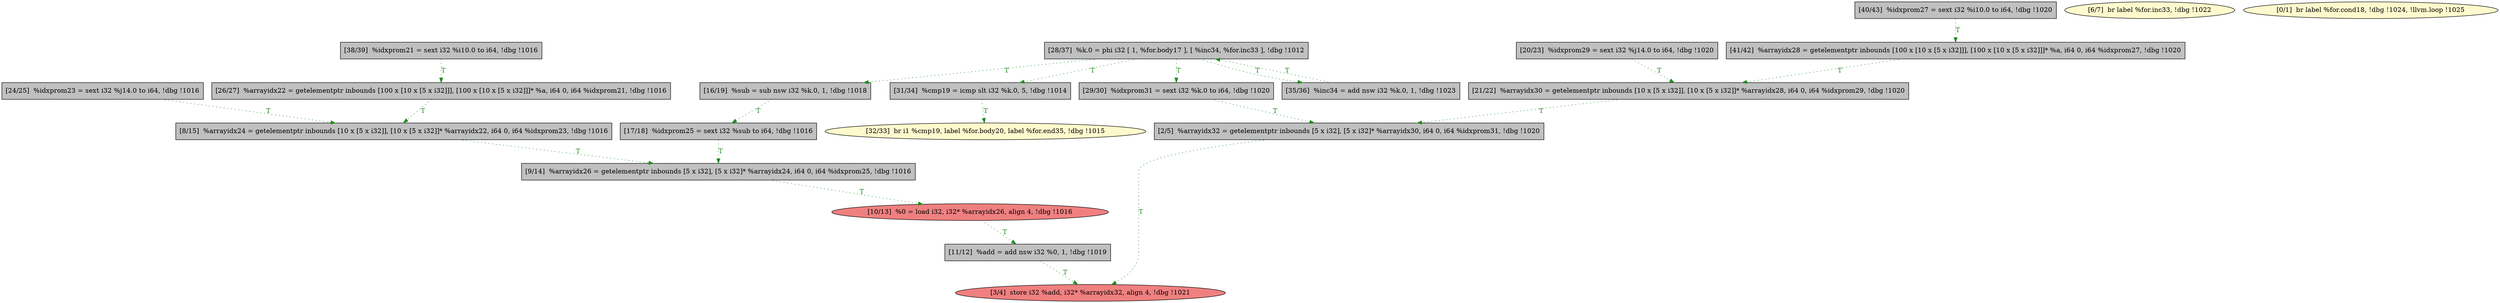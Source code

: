 
digraph G {


node530 [fillcolor=grey,label="[41/42]  %arrayidx28 = getelementptr inbounds [100 x [10 x [5 x i32]]], [100 x [10 x [5 x i32]]]* %a, i64 0, i64 %idxprom27, !dbg !1020",shape=rectangle,style=filled ]
node529 [fillcolor=grey,label="[40/43]  %idxprom27 = sext i32 %i10.0 to i64, !dbg !1020",shape=rectangle,style=filled ]
node528 [fillcolor=grey,label="[11/12]  %add = add nsw i32 %0, 1, !dbg !1019",shape=rectangle,style=filled ]
node525 [fillcolor=lemonchiffon,label="[32/33]  br i1 %cmp19, label %for.body20, label %for.end35, !dbg !1015",shape=ellipse,style=filled ]
node513 [fillcolor=grey,label="[16/19]  %sub = sub nsw i32 %k.0, 1, !dbg !1018",shape=rectangle,style=filled ]
node512 [fillcolor=grey,label="[8/15]  %arrayidx24 = getelementptr inbounds [10 x [5 x i32]], [10 x [5 x i32]]* %arrayidx22, i64 0, i64 %idxprom23, !dbg !1016",shape=rectangle,style=filled ]
node511 [fillcolor=lemonchiffon,label="[6/7]  br label %for.inc33, !dbg !1022",shape=ellipse,style=filled ]
node510 [fillcolor=grey,label="[2/5]  %arrayidx32 = getelementptr inbounds [5 x i32], [5 x i32]* %arrayidx30, i64 0, i64 %idxprom31, !dbg !1020",shape=rectangle,style=filled ]
node509 [fillcolor=lemonchiffon,label="[0/1]  br label %for.cond18, !dbg !1024, !llvm.loop !1025",shape=ellipse,style=filled ]
node515 [fillcolor=grey,label="[20/23]  %idxprom29 = sext i32 %j14.0 to i64, !dbg !1020",shape=rectangle,style=filled ]
node516 [fillcolor=grey,label="[24/25]  %idxprom23 = sext i32 %j14.0 to i64, !dbg !1016",shape=rectangle,style=filled ]
node526 [fillcolor=grey,label="[21/22]  %arrayidx30 = getelementptr inbounds [10 x [5 x i32]], [10 x [5 x i32]]* %arrayidx28, i64 0, i64 %idxprom29, !dbg !1020",shape=rectangle,style=filled ]
node522 [fillcolor=grey,label="[31/34]  %cmp19 = icmp slt i32 %k.0, 5, !dbg !1014",shape=rectangle,style=filled ]
node518 [fillcolor=grey,label="[28/37]  %k.0 = phi i32 [ 1, %for.body17 ], [ %inc34, %for.inc33 ], !dbg !1012",shape=rectangle,style=filled ]
node514 [fillcolor=grey,label="[17/18]  %idxprom25 = sext i32 %sub to i64, !dbg !1016",shape=rectangle,style=filled ]
node519 [fillcolor=lightcoral,label="[3/4]  store i32 %add, i32* %arrayidx32, align 4, !dbg !1021",shape=ellipse,style=filled ]
node521 [fillcolor=grey,label="[29/30]  %idxprom31 = sext i32 %k.0 to i64, !dbg !1020",shape=rectangle,style=filled ]
node527 [fillcolor=lightcoral,label="[10/13]  %0 = load i32, i32* %arrayidx26, align 4, !dbg !1016",shape=ellipse,style=filled ]
node517 [fillcolor=grey,label="[26/27]  %arrayidx22 = getelementptr inbounds [100 x [10 x [5 x i32]]], [100 x [10 x [5 x i32]]]* %a, i64 0, i64 %idxprom21, !dbg !1016",shape=rectangle,style=filled ]
node520 [fillcolor=grey,label="[38/39]  %idxprom21 = sext i32 %i10.0 to i64, !dbg !1016",shape=rectangle,style=filled ]
node523 [fillcolor=grey,label="[9/14]  %arrayidx26 = getelementptr inbounds [5 x i32], [5 x i32]* %arrayidx24, i64 0, i64 %idxprom25, !dbg !1016",shape=rectangle,style=filled ]
node524 [fillcolor=grey,label="[35/36]  %inc34 = add nsw i32 %k.0, 1, !dbg !1023",shape=rectangle,style=filled ]

node520->node517 [style=dotted,color=forestgreen,label="T",fontcolor=forestgreen ]
node518->node521 [style=dotted,color=forestgreen,label="T",fontcolor=forestgreen ]
node524->node518 [style=dotted,color=forestgreen,label="T",fontcolor=forestgreen ]
node521->node510 [style=dotted,color=forestgreen,label="T",fontcolor=forestgreen ]
node522->node525 [style=dotted,color=forestgreen,label="T",fontcolor=forestgreen ]
node528->node519 [style=dotted,color=forestgreen,label="T",fontcolor=forestgreen ]
node518->node522 [style=dotted,color=forestgreen,label="T",fontcolor=forestgreen ]
node530->node526 [style=dotted,color=forestgreen,label="T",fontcolor=forestgreen ]
node529->node530 [style=dotted,color=forestgreen,label="T",fontcolor=forestgreen ]
node514->node523 [style=dotted,color=forestgreen,label="T",fontcolor=forestgreen ]
node510->node519 [style=dotted,color=forestgreen,label="T",fontcolor=forestgreen ]
node516->node512 [style=dotted,color=forestgreen,label="T",fontcolor=forestgreen ]
node518->node524 [style=dotted,color=forestgreen,label="T",fontcolor=forestgreen ]
node526->node510 [style=dotted,color=forestgreen,label="T",fontcolor=forestgreen ]
node517->node512 [style=dotted,color=forestgreen,label="T",fontcolor=forestgreen ]
node527->node528 [style=dotted,color=forestgreen,label="T",fontcolor=forestgreen ]
node523->node527 [style=dotted,color=forestgreen,label="T",fontcolor=forestgreen ]
node515->node526 [style=dotted,color=forestgreen,label="T",fontcolor=forestgreen ]
node513->node514 [style=dotted,color=forestgreen,label="T",fontcolor=forestgreen ]
node512->node523 [style=dotted,color=forestgreen,label="T",fontcolor=forestgreen ]
node518->node513 [style=dotted,color=forestgreen,label="T",fontcolor=forestgreen ]


}

